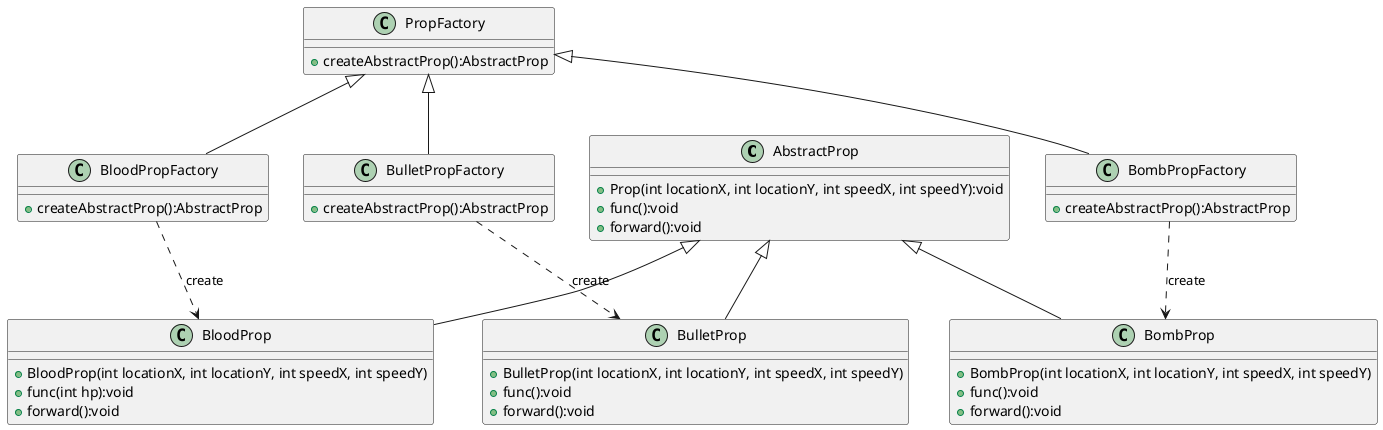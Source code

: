 @startuml
'https://plantuml.com/class-diagram

abstract class AbstractProp

class PropFactory
class BloodPropFactory
class BombPropFactory
class BulletPropFactory

class BloodProp
class BombProp
class BulletProp

PropFactory <|-- BloodPropFactory
PropFactory <|-- BombPropFactory
PropFactory <|-- BulletPropFactory

AbstractProp <|-- BloodProp
AbstractProp <|-- BombProp
AbstractProp <|-- BulletProp

BloodPropFactory ..> BloodProp : create
BombPropFactory ..> BombProp : create
BulletPropFactory ..> BulletProp : create

class AbstractProp{
    +Prop(int locationX, int locationY, int speedX, int speedY):void
    +func():void
    +forward():void
}

class PropFactory{
    +createAbstractProp():AbstractProp
}

class BloodPropFactory{
    +createAbstractProp():AbstractProp
}
class BombPropFactory{
    +createAbstractProp():AbstractProp
}
class BulletPropFactory{
    +createAbstractProp():AbstractProp
}

class BloodProp{
    +BloodProp(int locationX, int locationY, int speedX, int speedY)
    +func(int hp):void
    +forward():void
}

class BombProp{
    +BombProp(int locationX, int locationY, int speedX, int speedY)
    +func():void
    +forward():void
}

class BulletProp{
    +BulletProp(int locationX, int locationY, int speedX, int speedY)
    +func():void
    +forward():void
}

@enduml